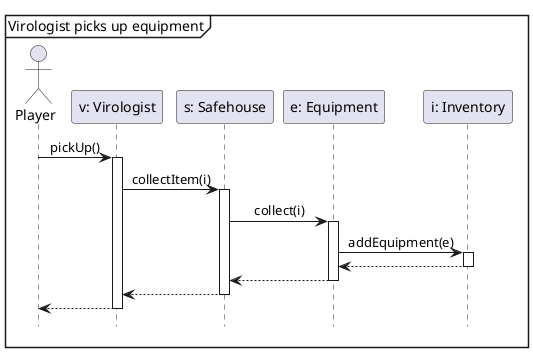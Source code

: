 @startuml
'https://plantuml.com/sequence-diagram

hide footbox
skinparam sequenceMessageAlign center

mainframe Virologist picks up equipment

actor Player as p
participant "v: Virologist" as v
participant "s: Safehouse" as s
participant "e: Equipment" as e
participant "i: Inventory" as i

p -> v ++ : pickUp()
    v -> s ++ : collectItem(i)
        s -> e ++ : collect(i)
            e -> i ++ : addEquipment(e)
            return
        return
    return
return

@enduml